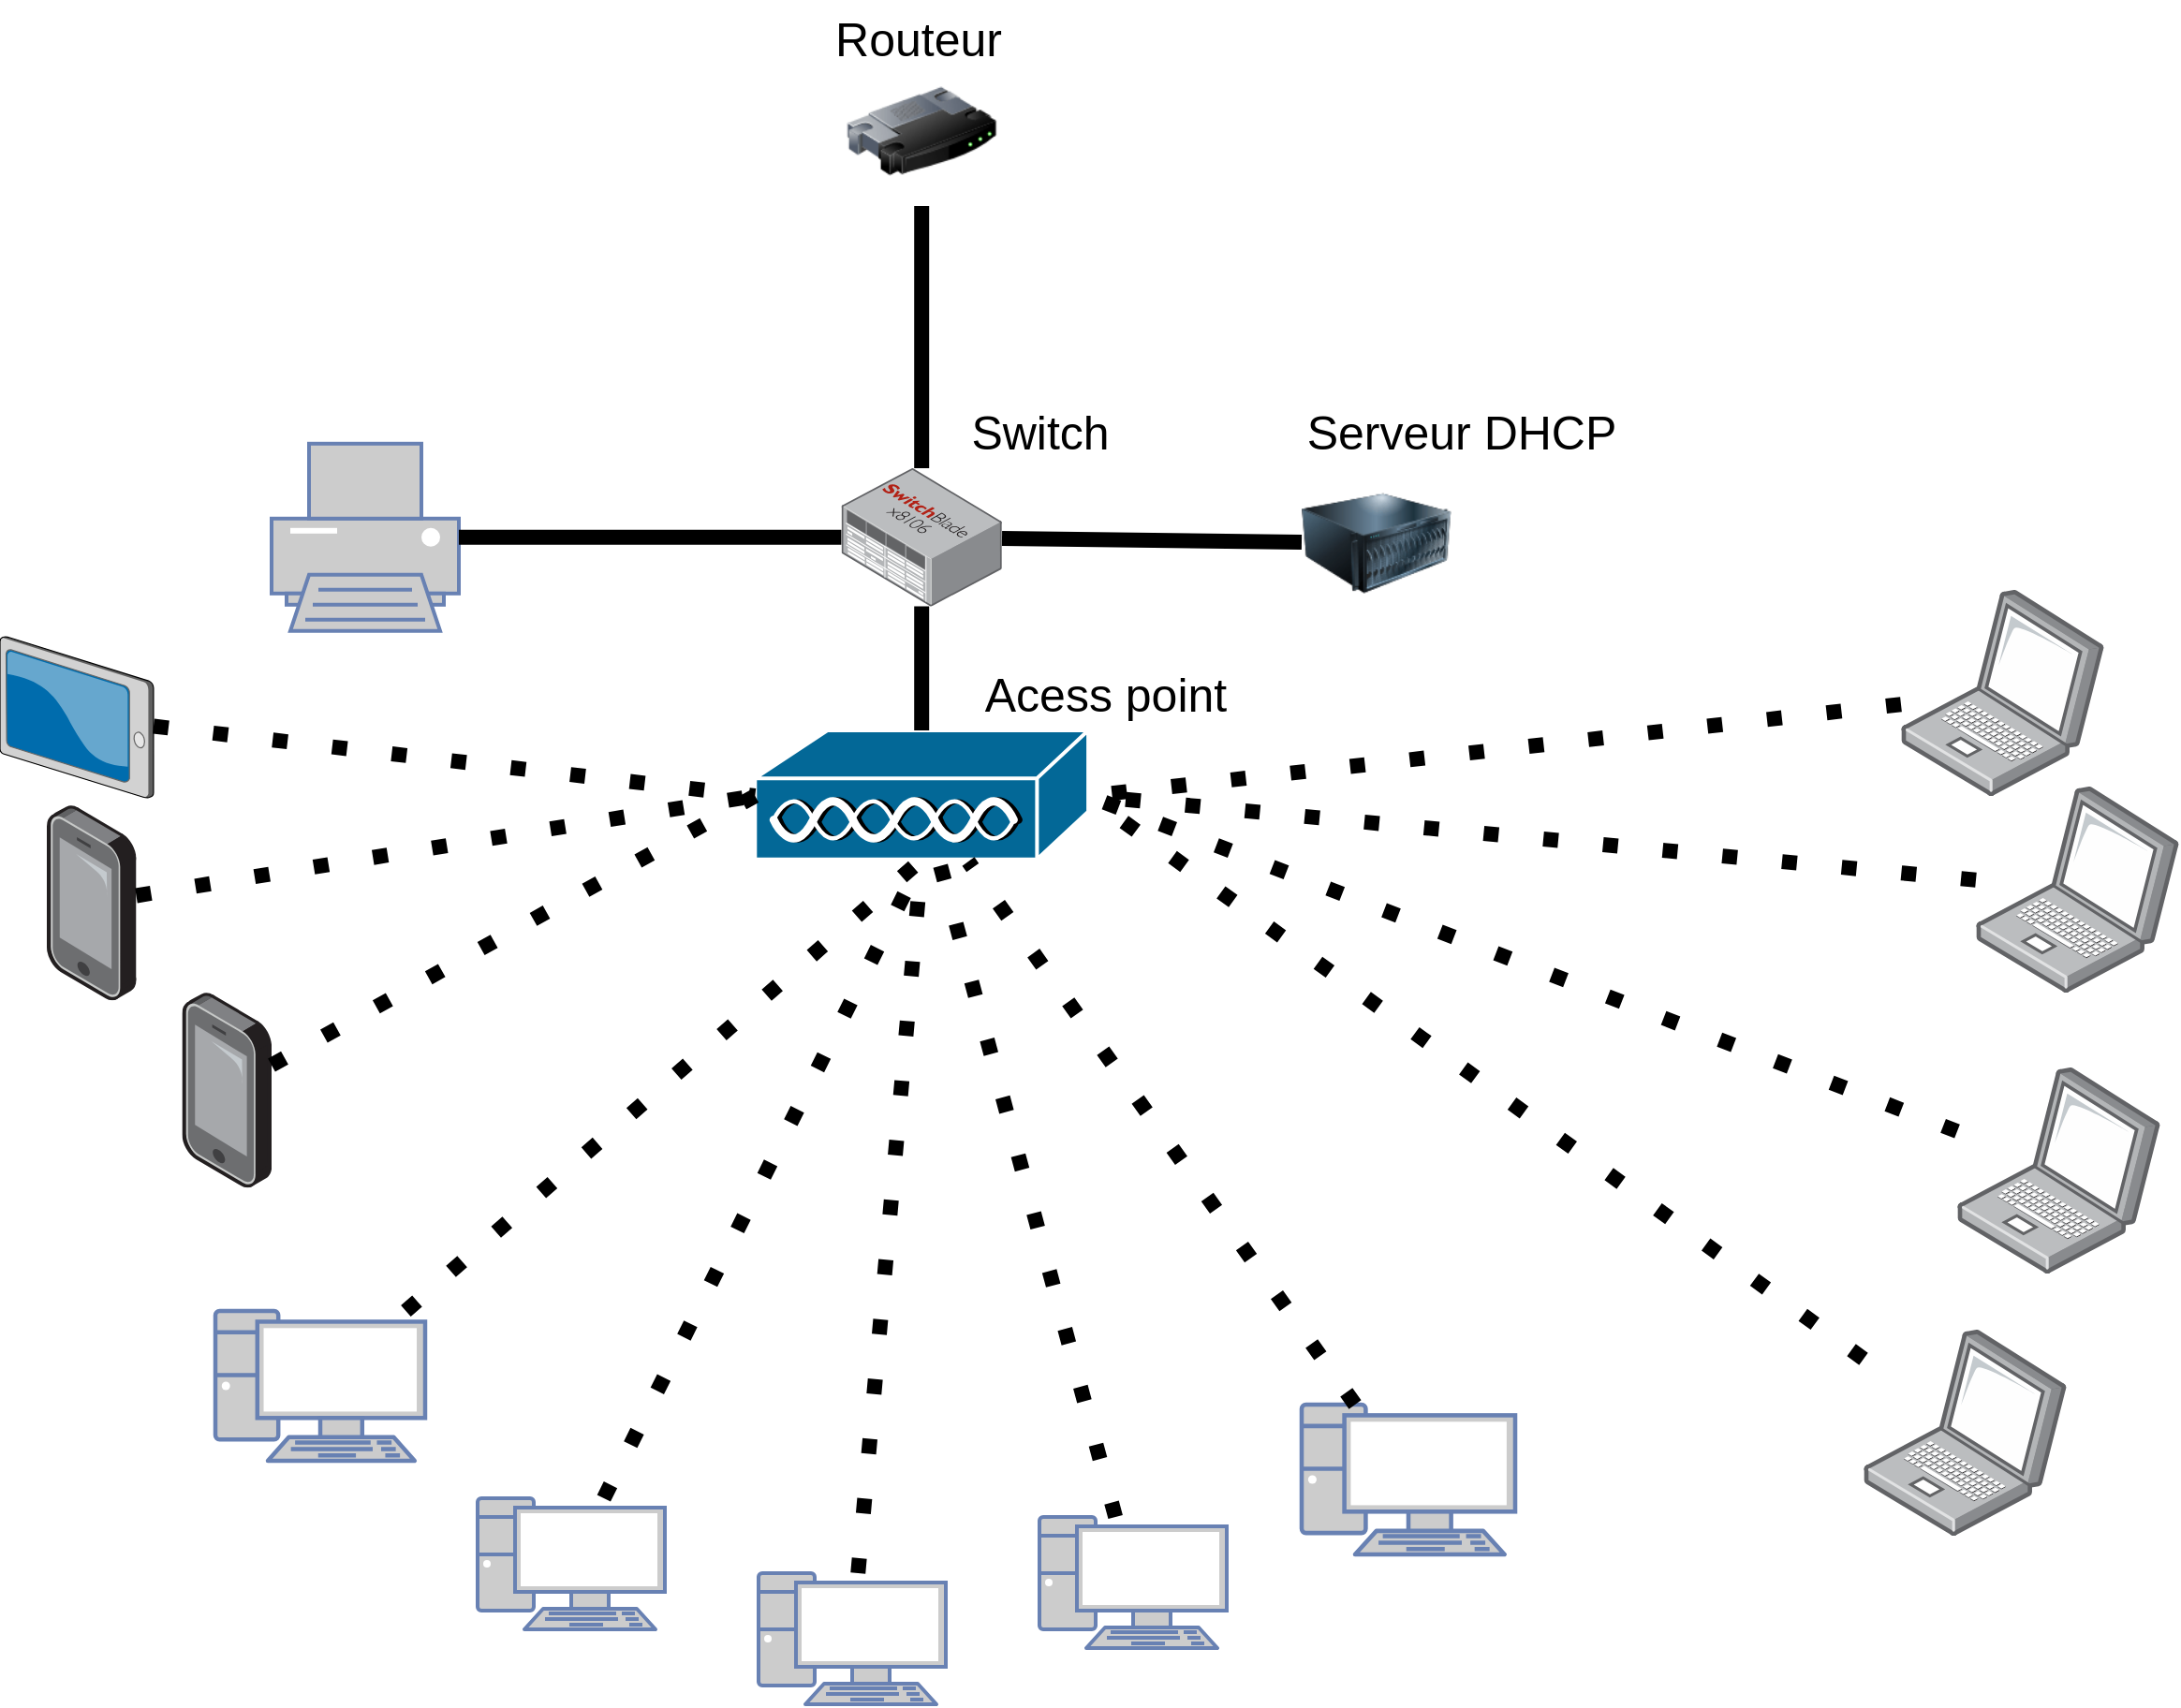 <mxfile version="22.0.6" type="device">
  <diagram name="Page-1" id="eecCfWI7liOl1zeQRFLR">
    <mxGraphModel dx="3014" dy="1333" grid="1" gridSize="10" guides="1" tooltips="1" connect="1" arrows="1" fold="1" page="1" pageScale="1" pageWidth="827" pageHeight="1169" math="0" shadow="0">
      <root>
        <mxCell id="0" />
        <mxCell id="1" parent="0" />
        <mxCell id="BvcRLfXmAE_1p3T1sQ3R-21" value="" style="fontColor=#0066CC;verticalAlign=top;verticalLabelPosition=bottom;labelPosition=center;align=center;html=1;outlineConnect=0;fillColor=#CCCCCC;strokeColor=#6881B3;gradientColor=none;gradientDirection=north;strokeWidth=2;shape=mxgraph.networks.pc;" vertex="1" parent="1">
          <mxGeometry x="-240" y="820" width="100" height="70" as="geometry" />
        </mxCell>
        <mxCell id="BvcRLfXmAE_1p3T1sQ3R-22" value="" style="fontColor=#0066CC;verticalAlign=top;verticalLabelPosition=bottom;labelPosition=center;align=center;html=1;outlineConnect=0;fillColor=#CCCCCC;strokeColor=#6881B3;gradientColor=none;gradientDirection=north;strokeWidth=2;shape=mxgraph.networks.pc;" vertex="1" parent="1">
          <mxGeometry x="-90.0" y="860" width="100" height="70" as="geometry" />
        </mxCell>
        <mxCell id="BvcRLfXmAE_1p3T1sQ3R-23" value="" style="fontColor=#0066CC;verticalAlign=top;verticalLabelPosition=bottom;labelPosition=center;align=center;html=1;outlineConnect=0;fillColor=#CCCCCC;strokeColor=#6881B3;gradientColor=none;gradientDirection=north;strokeWidth=2;shape=mxgraph.networks.pc;" vertex="1" parent="1">
          <mxGeometry x="60" y="830" width="100" height="70" as="geometry" />
        </mxCell>
        <mxCell id="BvcRLfXmAE_1p3T1sQ3R-24" value="" style="fontColor=#0066CC;verticalAlign=top;verticalLabelPosition=bottom;labelPosition=center;align=center;html=1;outlineConnect=0;fillColor=#CCCCCC;strokeColor=#6881B3;gradientColor=none;gradientDirection=north;strokeWidth=2;shape=mxgraph.networks.printer;" vertex="1" parent="1">
          <mxGeometry x="-350" y="256.9" width="100" height="100" as="geometry" />
        </mxCell>
        <mxCell id="BvcRLfXmAE_1p3T1sQ3R-28" value="" style="verticalLabelPosition=bottom;sketch=0;aspect=fixed;html=1;verticalAlign=top;strokeColor=none;align=center;outlineConnect=0;shape=mxgraph.citrix.tablet_2;" vertex="1" parent="1">
          <mxGeometry x="-495" y="360" width="82" height="86" as="geometry" />
        </mxCell>
        <mxCell id="BvcRLfXmAE_1p3T1sQ3R-78" value="" style="image;points=[];aspect=fixed;html=1;align=center;shadow=0;dashed=0;image=img/lib/allied_telesis/switch/Modular_Switch_SBx8106.svg;" vertex="1" parent="1">
          <mxGeometry x="-45.8" y="270" width="85.8" height="73.8" as="geometry" />
        </mxCell>
        <mxCell id="BvcRLfXmAE_1p3T1sQ3R-85" value="" style="image;html=1;image=img/lib/clip_art/computers/Server_128x128.png" vertex="1" parent="1">
          <mxGeometry x="200" y="270" width="80" height="80" as="geometry" />
        </mxCell>
        <mxCell id="BvcRLfXmAE_1p3T1sQ3R-86" value="" style="image;html=1;image=img/lib/clip_art/networking/Router_128x128.png" vertex="1" parent="1">
          <mxGeometry x="-42.9" y="50" width="80" height="80" as="geometry" />
        </mxCell>
        <mxCell id="BvcRLfXmAE_1p3T1sQ3R-88" value="" style="endArrow=none;html=1;rounded=0;strokeWidth=8;" edge="1" parent="1" source="BvcRLfXmAE_1p3T1sQ3R-78" target="BvcRLfXmAE_1p3T1sQ3R-85">
          <mxGeometry width="50" height="50" relative="1" as="geometry">
            <mxPoint x="-320" y="370" as="sourcePoint" />
            <mxPoint x="-110" y="260" as="targetPoint" />
          </mxGeometry>
        </mxCell>
        <mxCell id="BvcRLfXmAE_1p3T1sQ3R-101" value="" style="shape=mxgraph.cisco.misc.access_point;html=1;pointerEvents=1;dashed=0;fillColor=#036897;strokeColor=#ffffff;strokeWidth=2;verticalLabelPosition=bottom;verticalAlign=top;align=center;outlineConnect=0;" vertex="1" parent="1">
          <mxGeometry x="-91.85" y="410" width="177.9" height="70" as="geometry" />
        </mxCell>
        <mxCell id="BvcRLfXmAE_1p3T1sQ3R-102" value="&lt;font style=&quot;font-size: 25px;&quot;&gt;Routeur&lt;/font&gt;" style="text;html=1;align=center;verticalAlign=middle;resizable=0;points=[];autosize=1;strokeColor=none;fillColor=none;" vertex="1" parent="1">
          <mxGeometry x="-60.0" y="20" width="110" height="40" as="geometry" />
        </mxCell>
        <mxCell id="BvcRLfXmAE_1p3T1sQ3R-103" value="&lt;font style=&quot;font-size: 25px;&quot;&gt;Serveur DHCP&lt;/font&gt;" style="text;html=1;align=center;verticalAlign=middle;resizable=0;points=[];autosize=1;strokeColor=none;fillColor=none;" vertex="1" parent="1">
          <mxGeometry x="190" y="230" width="190" height="40" as="geometry" />
        </mxCell>
        <mxCell id="BvcRLfXmAE_1p3T1sQ3R-104" value="&lt;font style=&quot;font-size: 25px;&quot;&gt;Switch&lt;/font&gt;" style="text;html=1;align=center;verticalAlign=middle;resizable=0;points=[];autosize=1;strokeColor=none;fillColor=none;" vertex="1" parent="1">
          <mxGeometry x="10" y="230" width="100" height="40" as="geometry" />
        </mxCell>
        <mxCell id="BvcRLfXmAE_1p3T1sQ3R-105" value="&lt;font style=&quot;font-size: 25px;&quot;&gt;Acess point&lt;/font&gt;" style="text;html=1;align=center;verticalAlign=middle;resizable=0;points=[];autosize=1;strokeColor=none;fillColor=none;" vertex="1" parent="1">
          <mxGeometry x="20" y="370" width="150" height="40" as="geometry" />
        </mxCell>
        <mxCell id="BvcRLfXmAE_1p3T1sQ3R-106" value="" style="endArrow=none;html=1;rounded=0;strokeWidth=8;" edge="1" parent="1" source="BvcRLfXmAE_1p3T1sQ3R-101" target="BvcRLfXmAE_1p3T1sQ3R-78">
          <mxGeometry width="50" height="50" relative="1" as="geometry">
            <mxPoint x="-130" y="500" as="sourcePoint" />
            <mxPoint x="-80" y="450" as="targetPoint" />
            <Array as="points" />
          </mxGeometry>
        </mxCell>
        <mxCell id="BvcRLfXmAE_1p3T1sQ3R-107" value="" style="endArrow=none;html=1;rounded=0;strokeWidth=8;" edge="1" parent="1" source="BvcRLfXmAE_1p3T1sQ3R-78" target="BvcRLfXmAE_1p3T1sQ3R-86">
          <mxGeometry width="50" height="50" relative="1" as="geometry">
            <mxPoint x="50" y="317" as="sourcePoint" />
            <mxPoint x="210" y="319" as="targetPoint" />
          </mxGeometry>
        </mxCell>
        <mxCell id="BvcRLfXmAE_1p3T1sQ3R-109" value="" style="endArrow=none;html=1;rounded=0;strokeWidth=8;" edge="1" parent="1" source="BvcRLfXmAE_1p3T1sQ3R-78" target="BvcRLfXmAE_1p3T1sQ3R-24">
          <mxGeometry width="50" height="50" relative="1" as="geometry">
            <mxPoint x="50" y="317" as="sourcePoint" />
            <mxPoint x="210" y="319" as="targetPoint" />
          </mxGeometry>
        </mxCell>
        <mxCell id="BvcRLfXmAE_1p3T1sQ3R-110" value="" style="image;points=[];aspect=fixed;html=1;align=center;shadow=0;dashed=0;image=img/lib/allied_telesis/computer_and_terminals/Smartphone.svg;rotation=0;" vertex="1" parent="1">
          <mxGeometry x="-470" y="450" width="47.76" height="104.2" as="geometry" />
        </mxCell>
        <mxCell id="BvcRLfXmAE_1p3T1sQ3R-113" value="" style="image;points=[];aspect=fixed;html=1;align=center;shadow=0;dashed=0;image=img/lib/allied_telesis/computer_and_terminals/Smartphone.svg;rotation=0;" vertex="1" parent="1">
          <mxGeometry x="-397.76" y="550" width="47.76" height="104.2" as="geometry" />
        </mxCell>
        <mxCell id="BvcRLfXmAE_1p3T1sQ3R-118" value="" style="endArrow=none;dashed=1;html=1;dashPattern=1 3;strokeWidth=8;rounded=0;entryX=0;entryY=0.5;entryDx=0;entryDy=0;entryPerimeter=0;" edge="1" parent="1" source="BvcRLfXmAE_1p3T1sQ3R-113" target="BvcRLfXmAE_1p3T1sQ3R-101">
          <mxGeometry width="50" height="50" relative="1" as="geometry">
            <mxPoint x="-200" y="630" as="sourcePoint" />
            <mxPoint x="-150" y="580" as="targetPoint" />
          </mxGeometry>
        </mxCell>
        <mxCell id="BvcRLfXmAE_1p3T1sQ3R-119" value="" style="endArrow=none;dashed=1;html=1;dashPattern=1 3;strokeWidth=8;rounded=0;entryX=0;entryY=0.5;entryDx=0;entryDy=0;entryPerimeter=0;" edge="1" parent="1" source="BvcRLfXmAE_1p3T1sQ3R-110" target="BvcRLfXmAE_1p3T1sQ3R-101">
          <mxGeometry width="50" height="50" relative="1" as="geometry">
            <mxPoint x="-340" y="574" as="sourcePoint" />
            <mxPoint x="-82" y="485" as="targetPoint" />
          </mxGeometry>
        </mxCell>
        <mxCell id="BvcRLfXmAE_1p3T1sQ3R-120" value="" style="endArrow=none;dashed=1;html=1;dashPattern=1 3;strokeWidth=8;rounded=0;entryX=0;entryY=0.5;entryDx=0;entryDy=0;entryPerimeter=0;" edge="1" parent="1" source="BvcRLfXmAE_1p3T1sQ3R-28" target="BvcRLfXmAE_1p3T1sQ3R-101">
          <mxGeometry width="50" height="50" relative="1" as="geometry">
            <mxPoint x="-330" y="584" as="sourcePoint" />
            <mxPoint x="-72" y="495" as="targetPoint" />
          </mxGeometry>
        </mxCell>
        <mxCell id="BvcRLfXmAE_1p3T1sQ3R-121" value="" style="fontColor=#0066CC;verticalAlign=top;verticalLabelPosition=bottom;labelPosition=center;align=center;html=1;outlineConnect=0;fillColor=#CCCCCC;strokeColor=#6881B3;gradientColor=none;gradientDirection=north;strokeWidth=2;shape=mxgraph.networks.pc;" vertex="1" parent="1">
          <mxGeometry x="200" y="770" width="114" height="80" as="geometry" />
        </mxCell>
        <mxCell id="BvcRLfXmAE_1p3T1sQ3R-122" value="" style="fontColor=#0066CC;verticalAlign=top;verticalLabelPosition=bottom;labelPosition=center;align=center;html=1;outlineConnect=0;fillColor=#CCCCCC;strokeColor=#6881B3;gradientColor=none;gradientDirection=north;strokeWidth=2;shape=mxgraph.networks.pc;" vertex="1" parent="1">
          <mxGeometry x="-380" y="720" width="112" height="80" as="geometry" />
        </mxCell>
        <mxCell id="BvcRLfXmAE_1p3T1sQ3R-123" value="" style="image;points=[];aspect=fixed;html=1;align=center;shadow=0;dashed=0;image=img/lib/allied_telesis/computer_and_terminals/Laptop.svg;" vertex="1" parent="1">
          <mxGeometry x="500" y="730" width="108.45" height="110" as="geometry" />
        </mxCell>
        <mxCell id="BvcRLfXmAE_1p3T1sQ3R-124" value="" style="image;points=[];aspect=fixed;html=1;align=center;shadow=0;dashed=0;image=img/lib/allied_telesis/computer_and_terminals/Laptop.svg;" vertex="1" parent="1">
          <mxGeometry x="550" y="590" width="108.45" height="110" as="geometry" />
        </mxCell>
        <mxCell id="BvcRLfXmAE_1p3T1sQ3R-125" value="" style="endArrow=none;dashed=1;html=1;dashPattern=1 3;strokeWidth=8;rounded=0;entryX=0.5;entryY=0.985;entryDx=0;entryDy=0;entryPerimeter=0;" edge="1" parent="1" source="BvcRLfXmAE_1p3T1sQ3R-122" target="BvcRLfXmAE_1p3T1sQ3R-101">
          <mxGeometry width="50" height="50" relative="1" as="geometry">
            <mxPoint x="-258" y="646.6" as="sourcePoint" />
            <mxPoint y="557.6" as="targetPoint" />
          </mxGeometry>
        </mxCell>
        <mxCell id="BvcRLfXmAE_1p3T1sQ3R-126" value="" style="image;points=[];aspect=fixed;html=1;align=center;shadow=0;dashed=0;image=img/lib/allied_telesis/computer_and_terminals/Laptop.svg;" vertex="1" parent="1">
          <mxGeometry x="560" y="440.0" width="108.45" height="110" as="geometry" />
        </mxCell>
        <mxCell id="BvcRLfXmAE_1p3T1sQ3R-127" value="" style="image;points=[];aspect=fixed;html=1;align=center;shadow=0;dashed=0;image=img/lib/allied_telesis/computer_and_terminals/Laptop.svg;" vertex="1" parent="1">
          <mxGeometry x="520" y="335" width="108.45" height="110" as="geometry" />
        </mxCell>
        <mxCell id="BvcRLfXmAE_1p3T1sQ3R-128" value="" style="endArrow=none;dashed=1;html=1;dashPattern=1 3;strokeWidth=8;rounded=0;entryX=0.5;entryY=0.985;entryDx=0;entryDy=0;entryPerimeter=0;" edge="1" parent="1" source="BvcRLfXmAE_1p3T1sQ3R-21" target="BvcRLfXmAE_1p3T1sQ3R-101">
          <mxGeometry width="50" height="50" relative="1" as="geometry">
            <mxPoint x="-310" y="604" as="sourcePoint" />
            <mxPoint x="-52" y="515" as="targetPoint" />
          </mxGeometry>
        </mxCell>
        <mxCell id="BvcRLfXmAE_1p3T1sQ3R-129" value="" style="endArrow=none;dashed=1;html=1;dashPattern=1 3;strokeWidth=8;rounded=0;entryX=0.5;entryY=0.985;entryDx=0;entryDy=0;entryPerimeter=0;" edge="1" parent="1" source="BvcRLfXmAE_1p3T1sQ3R-22" target="BvcRLfXmAE_1p3T1sQ3R-101">
          <mxGeometry width="50" height="50" relative="1" as="geometry">
            <mxPoint x="-300" y="614" as="sourcePoint" />
            <mxPoint x="-42" y="525" as="targetPoint" />
          </mxGeometry>
        </mxCell>
        <mxCell id="BvcRLfXmAE_1p3T1sQ3R-130" value="" style="endArrow=none;dashed=1;html=1;dashPattern=1 3;strokeWidth=8;rounded=0;" edge="1" parent="1" source="BvcRLfXmAE_1p3T1sQ3R-23" target="BvcRLfXmAE_1p3T1sQ3R-101">
          <mxGeometry width="50" height="50" relative="1" as="geometry">
            <mxPoint x="-290" y="624" as="sourcePoint" />
            <mxPoint x="-32" y="535" as="targetPoint" />
          </mxGeometry>
        </mxCell>
        <mxCell id="BvcRLfXmAE_1p3T1sQ3R-131" value="" style="endArrow=none;dashed=1;html=1;dashPattern=1 3;strokeWidth=8;rounded=0;" edge="1" parent="1" source="BvcRLfXmAE_1p3T1sQ3R-121" target="BvcRLfXmAE_1p3T1sQ3R-101">
          <mxGeometry width="50" height="50" relative="1" as="geometry">
            <mxPoint x="-280" y="634" as="sourcePoint" />
            <mxPoint x="-22" y="545" as="targetPoint" />
          </mxGeometry>
        </mxCell>
        <mxCell id="BvcRLfXmAE_1p3T1sQ3R-132" value="" style="endArrow=none;dashed=1;html=1;dashPattern=1 3;strokeWidth=8;rounded=0;entryX=1;entryY=0.5;entryDx=0;entryDy=0;entryPerimeter=0;" edge="1" parent="1" source="BvcRLfXmAE_1p3T1sQ3R-127" target="BvcRLfXmAE_1p3T1sQ3R-101">
          <mxGeometry width="50" height="50" relative="1" as="geometry">
            <mxPoint x="-270" y="644" as="sourcePoint" />
            <mxPoint x="-12" y="555" as="targetPoint" />
          </mxGeometry>
        </mxCell>
        <mxCell id="BvcRLfXmAE_1p3T1sQ3R-133" value="" style="endArrow=none;dashed=1;html=1;dashPattern=1 3;strokeWidth=8;rounded=0;entryX=1;entryY=0.5;entryDx=0;entryDy=0;entryPerimeter=0;" edge="1" parent="1" source="BvcRLfXmAE_1p3T1sQ3R-126" target="BvcRLfXmAE_1p3T1sQ3R-101">
          <mxGeometry width="50" height="50" relative="1" as="geometry">
            <mxPoint x="-260" y="654" as="sourcePoint" />
            <mxPoint x="-2" y="565" as="targetPoint" />
          </mxGeometry>
        </mxCell>
        <mxCell id="BvcRLfXmAE_1p3T1sQ3R-134" value="" style="endArrow=none;dashed=1;html=1;dashPattern=1 3;strokeWidth=8;rounded=0;entryX=1;entryY=0.5;entryDx=0;entryDy=0;entryPerimeter=0;" edge="1" parent="1" source="BvcRLfXmAE_1p3T1sQ3R-124" target="BvcRLfXmAE_1p3T1sQ3R-101">
          <mxGeometry width="50" height="50" relative="1" as="geometry">
            <mxPoint x="-250" y="664" as="sourcePoint" />
            <mxPoint x="8" y="575" as="targetPoint" />
          </mxGeometry>
        </mxCell>
        <mxCell id="BvcRLfXmAE_1p3T1sQ3R-135" value="" style="endArrow=none;dashed=1;html=1;dashPattern=1 3;strokeWidth=8;rounded=0;entryX=1;entryY=0.5;entryDx=0;entryDy=0;entryPerimeter=0;" edge="1" parent="1" source="BvcRLfXmAE_1p3T1sQ3R-123" target="BvcRLfXmAE_1p3T1sQ3R-101">
          <mxGeometry width="50" height="50" relative="1" as="geometry">
            <mxPoint x="-240" y="674" as="sourcePoint" />
            <mxPoint x="18" y="585" as="targetPoint" />
          </mxGeometry>
        </mxCell>
      </root>
    </mxGraphModel>
  </diagram>
</mxfile>
